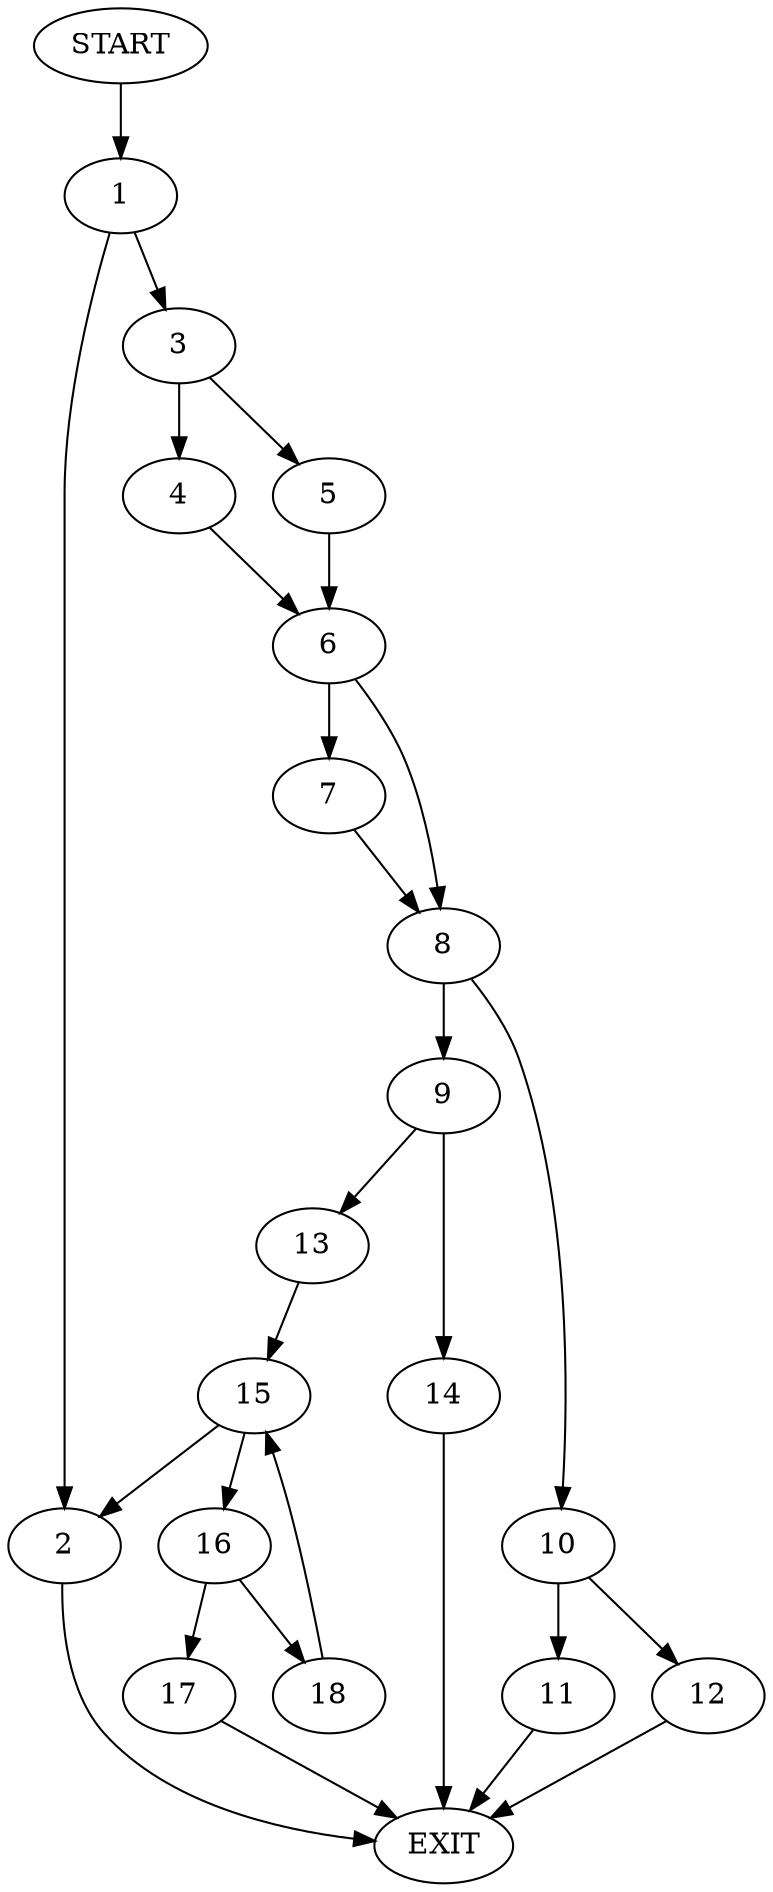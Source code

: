 digraph {
0 [label="START"]
19 [label="EXIT"]
0 -> 1
1 -> 2
1 -> 3
2 -> 19
3 -> 4
3 -> 5
5 -> 6
4 -> 6
6 -> 7
6 -> 8
8 -> 9
8 -> 10
7 -> 8
10 -> 11
10 -> 12
9 -> 13
9 -> 14
12 -> 19
11 -> 19
13 -> 15
14 -> 19
15 -> 2
15 -> 16
16 -> 17
16 -> 18
18 -> 15
17 -> 19
}
